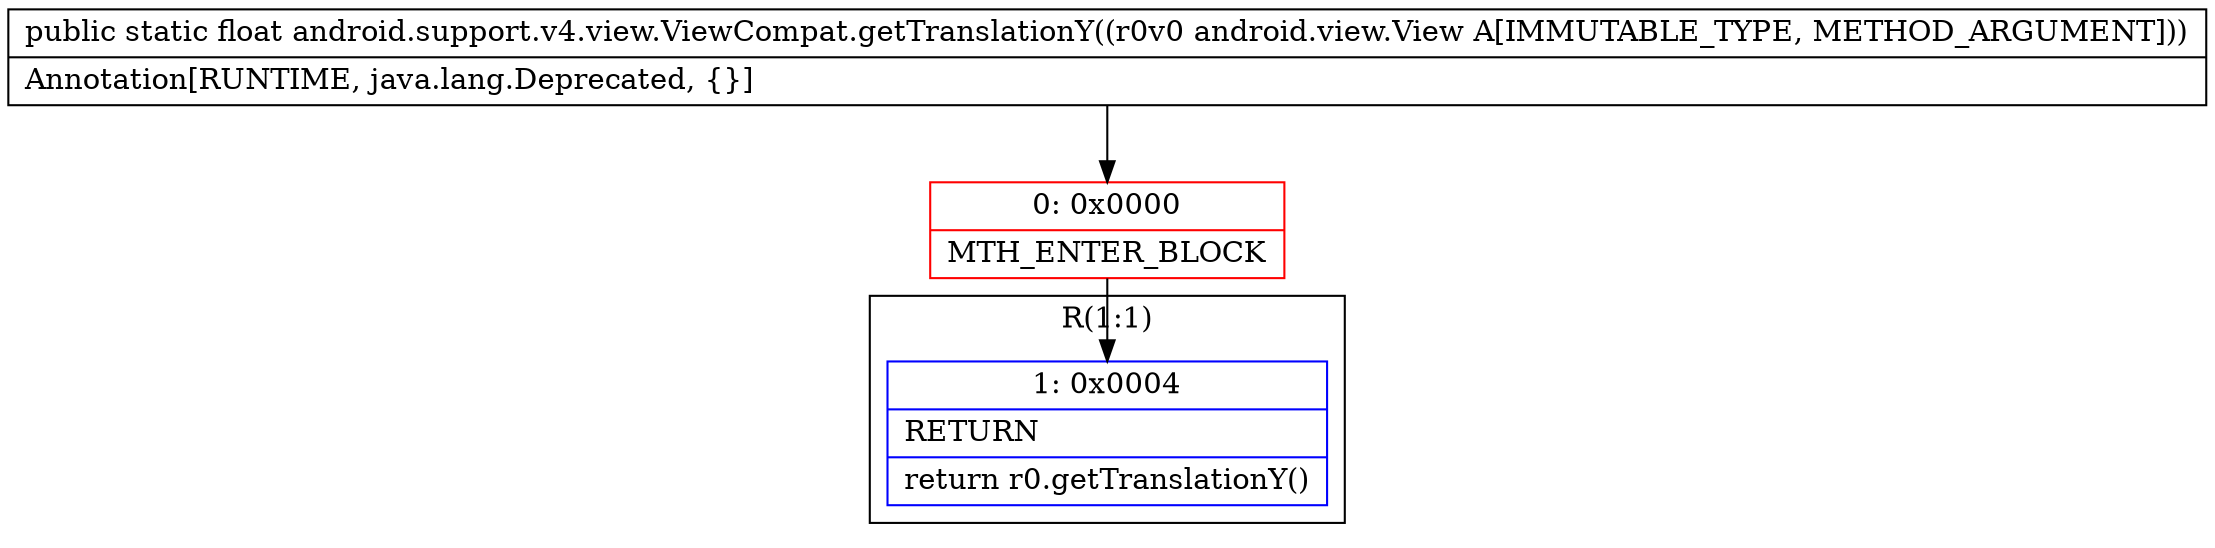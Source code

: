 digraph "CFG forandroid.support.v4.view.ViewCompat.getTranslationY(Landroid\/view\/View;)F" {
subgraph cluster_Region_662148547 {
label = "R(1:1)";
node [shape=record,color=blue];
Node_1 [shape=record,label="{1\:\ 0x0004|RETURN\l|return r0.getTranslationY()\l}"];
}
Node_0 [shape=record,color=red,label="{0\:\ 0x0000|MTH_ENTER_BLOCK\l}"];
MethodNode[shape=record,label="{public static float android.support.v4.view.ViewCompat.getTranslationY((r0v0 android.view.View A[IMMUTABLE_TYPE, METHOD_ARGUMENT]))  | Annotation[RUNTIME, java.lang.Deprecated, \{\}]\l}"];
MethodNode -> Node_0;
Node_0 -> Node_1;
}

